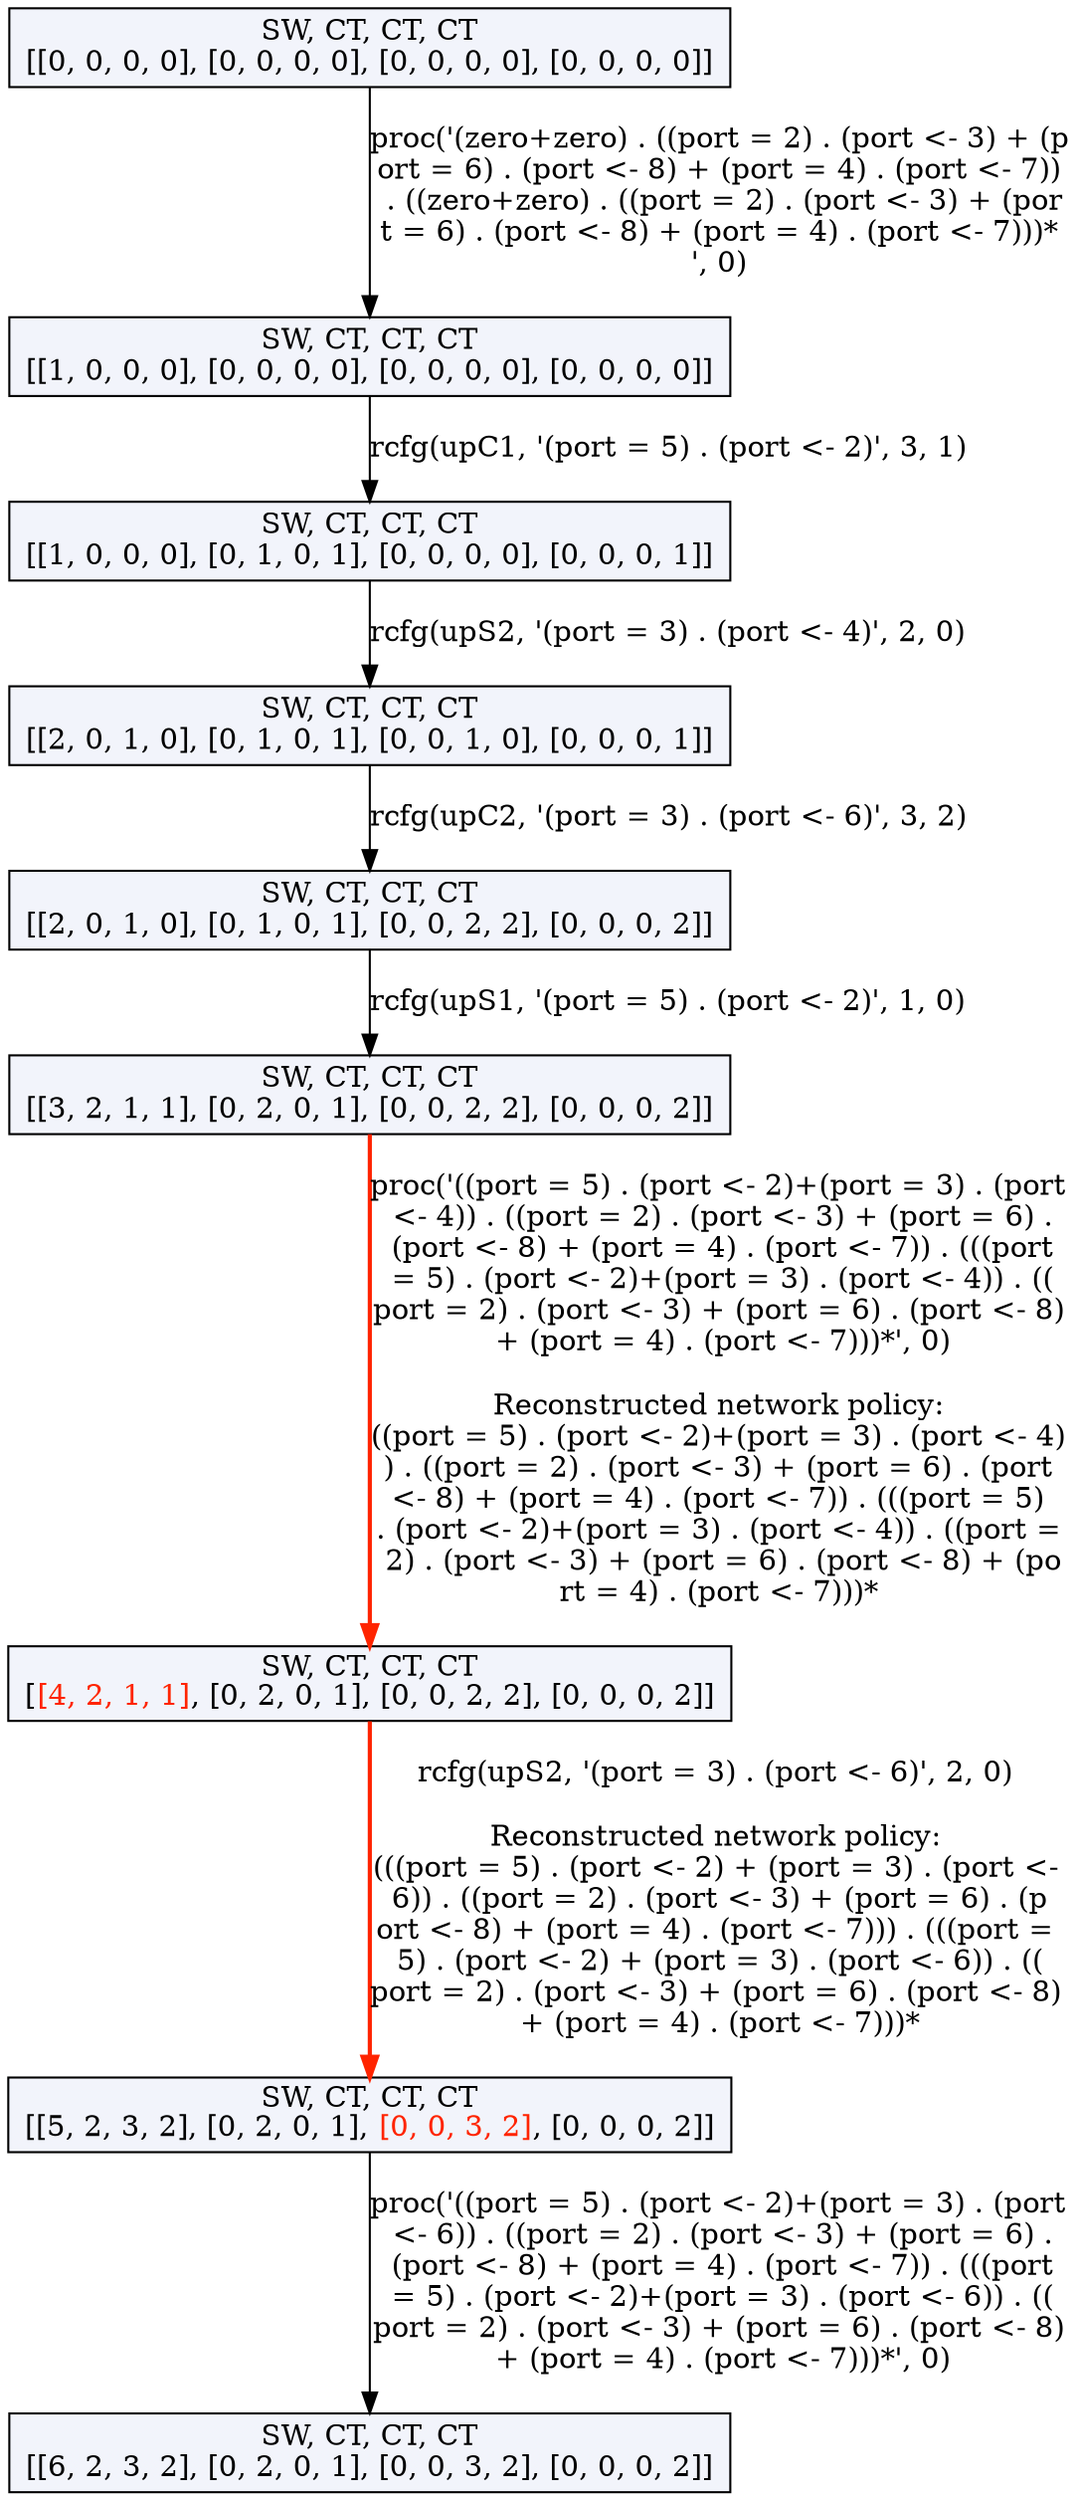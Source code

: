 digraph g {
n0 [label=<SW, CT, CT, CT<br/>[[0, 0, 0, 0], [0, 0, 0, 0], [0, 0, 0, 0], [0, 0, 0, 0]]>, shape=rectangle, style=filled, fillcolor="#F2F4FB"];
n1 [label=<SW, CT, CT, CT<br/>[[1, 0, 0, 0], [0, 0, 0, 0], [0, 0, 0, 0], [0, 0, 0, 0]]>, shape=rectangle, style=filled, fillcolor="#F2F4FB"];
n0 -> n1 [label="proc('(zero+zero) . ((port = 2) . (port <- 3) + (p
ort = 6) . (port <- 8) + (port = 4) . (port <- 7))
 . ((zero+zero) . ((port = 2) . (port <- 3) + (por
t = 6) . (port <- 8) + (port = 4) . (port <- 7)))*
', 0)", color="#000000", penwidth=1.0];
n2 [label=<SW, CT, CT, CT<br/>[[1, 0, 0, 0], [0, 1, 0, 1], [0, 0, 0, 0], [0, 0, 0, 1]]>, shape=rectangle, style=filled, fillcolor="#F2F4FB"];
n1 -> n2 [label="rcfg(upC1, '(port = 5) . (port <- 2)', 3, 1)", color="#000000", penwidth=1.0];
n3 [label=<SW, CT, CT, CT<br/>[[2, 0, 1, 0], [0, 1, 0, 1], [0, 0, 1, 0], [0, 0, 0, 1]]>, shape=rectangle, style=filled, fillcolor="#F2F4FB"];
n2 -> n3 [label="rcfg(upS2, '(port = 3) . (port <- 4)', 2, 0)", color="#000000", penwidth=1.0];
n4 [label=<SW, CT, CT, CT<br/>[[2, 0, 1, 0], [0, 1, 0, 1], [0, 0, 2, 2], [0, 0, 0, 2]]>, shape=rectangle, style=filled, fillcolor="#F2F4FB"];
n3 -> n4 [label="rcfg(upC2, '(port = 3) . (port <- 6)', 3, 2)", color="#000000", penwidth=1.0];
n5 [label=<SW, CT, CT, CT<br/>[[3, 2, 1, 1], [0, 2, 0, 1], [0, 0, 2, 2], [0, 0, 0, 2]]>, shape=rectangle, style=filled, fillcolor="#F2F4FB"];
n4 -> n5 [label="rcfg(upS1, '(port = 5) . (port <- 2)', 1, 0)", color="#000000", penwidth=1.0];
n6 [label=<SW, CT, CT, CT<br/>[<font color="#FF2400">[4, 2, 1, 1]</font>, [0, 2, 0, 1], [0, 0, 2, 2], [0, 0, 0, 2]]>, shape=rectangle, style=filled, fillcolor="#F2F4FB"];
n5 -> n6 [label="proc('((port = 5) . (port <- 2)+(port = 3) . (port
 <- 4)) . ((port = 2) . (port <- 3) + (port = 6) .
 (port <- 8) + (port = 4) . (port <- 7)) . (((port
 = 5) . (port <- 2)+(port = 3) . (port <- 4)) . ((
port = 2) . (port <- 3) + (port = 6) . (port <- 8)
 + (port = 4) . (port <- 7)))*', 0)

Reconstructed network policy:
((port = 5) . (port <- 2)+(port = 3) . (port <- 4)
) . ((port = 2) . (port <- 3) + (port = 6) . (port
 <- 8) + (port = 4) . (port <- 7)) . (((port = 5) 
. (port <- 2)+(port = 3) . (port <- 4)) . ((port =
 2) . (port <- 3) + (port = 6) . (port <- 8) + (po
rt = 4) . (port <- 7)))*", color="#FF2400", penwidth=2.0];
n7 [label=<SW, CT, CT, CT<br/>[[5, 2, 3, 2], [0, 2, 0, 1], <font color="#FF2400">[0, 0, 3, 2]</font>, [0, 0, 0, 2]]>, shape=rectangle, style=filled, fillcolor="#F2F4FB"];
n6 -> n7 [label="rcfg(upS2, '(port = 3) . (port <- 6)', 2, 0)

Reconstructed network policy:
(((port = 5) . (port <- 2) + (port = 3) . (port <-
 6)) . ((port = 2) . (port <- 3) + (port = 6) . (p
ort <- 8) + (port = 4) . (port <- 7))) . (((port =
 5) . (port <- 2) + (port = 3) . (port <- 6)) . ((
port = 2) . (port <- 3) + (port = 6) . (port <- 8)
 + (port = 4) . (port <- 7)))*", color="#FF2400", penwidth=2.0];
n8 [label=<SW, CT, CT, CT<br/>[[6, 2, 3, 2], [0, 2, 0, 1], [0, 0, 3, 2], [0, 0, 0, 2]]>, shape=rectangle, style=filled, fillcolor="#F2F4FB"];
n7 -> n8 [label="proc('((port = 5) . (port <- 2)+(port = 3) . (port
 <- 6)) . ((port = 2) . (port <- 3) + (port = 6) .
 (port <- 8) + (port = 4) . (port <- 7)) . (((port
 = 5) . (port <- 2)+(port = 3) . (port <- 6)) . ((
port = 2) . (port <- 3) + (port = 6) . (port <- 8)
 + (port = 4) . (port <- 7)))*', 0)", color="#000000", penwidth=1.0];
}